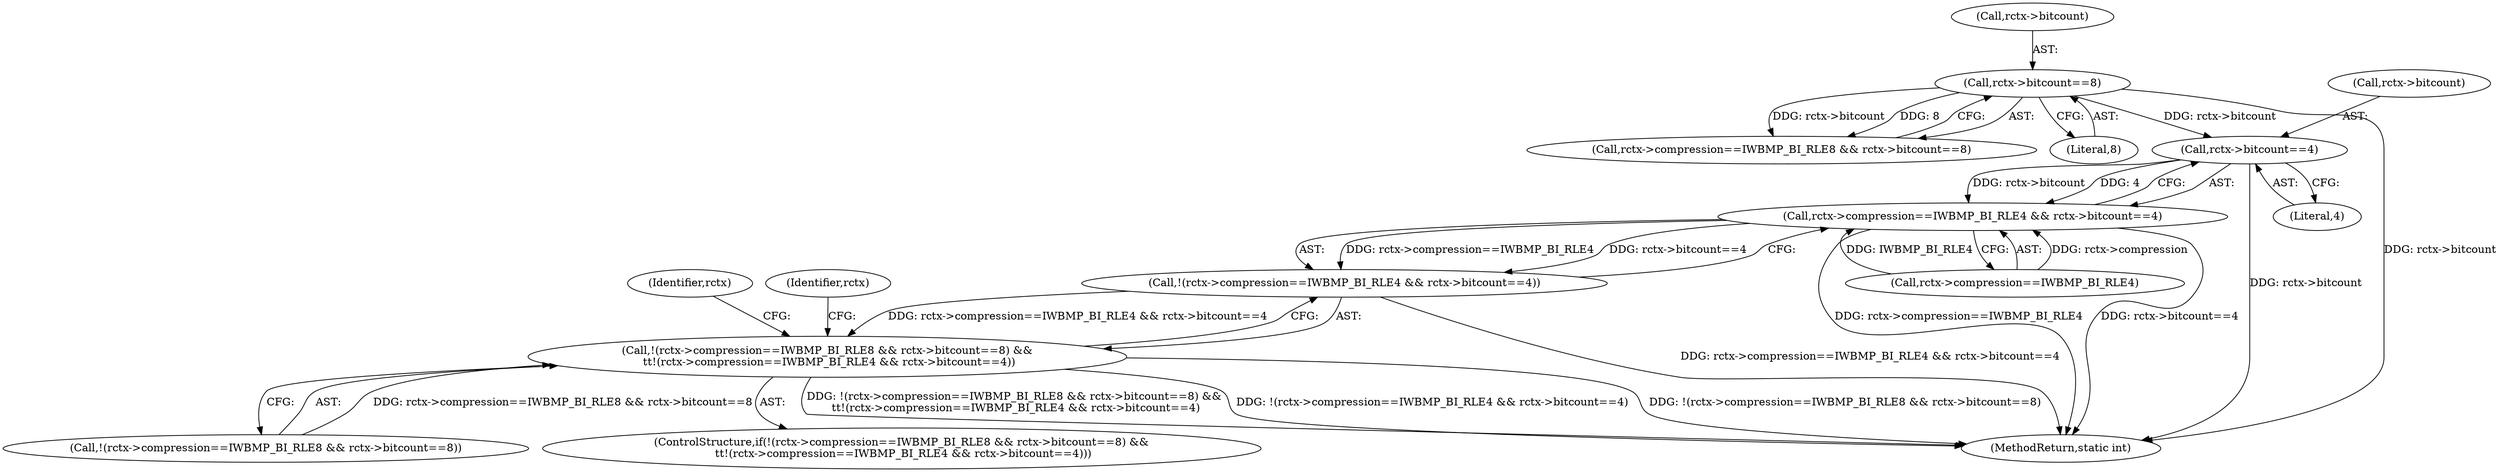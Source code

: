 digraph "0_imageworsener_a4f247707f08e322f0b41e82c3e06e224240a654@pointer" {
"1000128" [label="(Call,rctx->bitcount==4)"];
"1000116" [label="(Call,rctx->bitcount==8)"];
"1000122" [label="(Call,rctx->compression==IWBMP_BI_RLE4 && rctx->bitcount==4)"];
"1000121" [label="(Call,!(rctx->compression==IWBMP_BI_RLE4 && rctx->bitcount==4))"];
"1000108" [label="(Call,!(rctx->compression==IWBMP_BI_RLE8 && rctx->bitcount==8) &&\n \t\t!(rctx->compression==IWBMP_BI_RLE4 && rctx->bitcount==4))"];
"1000109" [label="(Call,!(rctx->compression==IWBMP_BI_RLE8 && rctx->bitcount==8))"];
"1000142" [label="(Identifier,rctx)"];
"1000117" [label="(Call,rctx->bitcount)"];
"1000110" [label="(Call,rctx->compression==IWBMP_BI_RLE8 && rctx->bitcount==8)"];
"1000129" [label="(Call,rctx->bitcount)"];
"1000107" [label="(ControlStructure,if(!(rctx->compression==IWBMP_BI_RLE8 && rctx->bitcount==8) &&\n \t\t!(rctx->compression==IWBMP_BI_RLE4 && rctx->bitcount==4)))"];
"1000132" [label="(Literal,4)"];
"1000120" [label="(Literal,8)"];
"1000121" [label="(Call,!(rctx->compression==IWBMP_BI_RLE4 && rctx->bitcount==4))"];
"1000128" [label="(Call,rctx->bitcount==4)"];
"1000123" [label="(Call,rctx->compression==IWBMP_BI_RLE4)"];
"1000136" [label="(Identifier,rctx)"];
"1000108" [label="(Call,!(rctx->compression==IWBMP_BI_RLE8 && rctx->bitcount==8) &&\n \t\t!(rctx->compression==IWBMP_BI_RLE4 && rctx->bitcount==4))"];
"1000116" [label="(Call,rctx->bitcount==8)"];
"1000228" [label="(MethodReturn,static int)"];
"1000122" [label="(Call,rctx->compression==IWBMP_BI_RLE4 && rctx->bitcount==4)"];
"1000128" -> "1000122"  [label="AST: "];
"1000128" -> "1000132"  [label="CFG: "];
"1000129" -> "1000128"  [label="AST: "];
"1000132" -> "1000128"  [label="AST: "];
"1000122" -> "1000128"  [label="CFG: "];
"1000128" -> "1000228"  [label="DDG: rctx->bitcount"];
"1000128" -> "1000122"  [label="DDG: rctx->bitcount"];
"1000128" -> "1000122"  [label="DDG: 4"];
"1000116" -> "1000128"  [label="DDG: rctx->bitcount"];
"1000116" -> "1000110"  [label="AST: "];
"1000116" -> "1000120"  [label="CFG: "];
"1000117" -> "1000116"  [label="AST: "];
"1000120" -> "1000116"  [label="AST: "];
"1000110" -> "1000116"  [label="CFG: "];
"1000116" -> "1000228"  [label="DDG: rctx->bitcount"];
"1000116" -> "1000110"  [label="DDG: rctx->bitcount"];
"1000116" -> "1000110"  [label="DDG: 8"];
"1000122" -> "1000121"  [label="AST: "];
"1000122" -> "1000123"  [label="CFG: "];
"1000123" -> "1000122"  [label="AST: "];
"1000121" -> "1000122"  [label="CFG: "];
"1000122" -> "1000228"  [label="DDG: rctx->compression==IWBMP_BI_RLE4"];
"1000122" -> "1000228"  [label="DDG: rctx->bitcount==4"];
"1000122" -> "1000121"  [label="DDG: rctx->compression==IWBMP_BI_RLE4"];
"1000122" -> "1000121"  [label="DDG: rctx->bitcount==4"];
"1000123" -> "1000122"  [label="DDG: rctx->compression"];
"1000123" -> "1000122"  [label="DDG: IWBMP_BI_RLE4"];
"1000121" -> "1000108"  [label="AST: "];
"1000108" -> "1000121"  [label="CFG: "];
"1000121" -> "1000228"  [label="DDG: rctx->compression==IWBMP_BI_RLE4 && rctx->bitcount==4"];
"1000121" -> "1000108"  [label="DDG: rctx->compression==IWBMP_BI_RLE4 && rctx->bitcount==4"];
"1000108" -> "1000107"  [label="AST: "];
"1000108" -> "1000109"  [label="CFG: "];
"1000109" -> "1000108"  [label="AST: "];
"1000136" -> "1000108"  [label="CFG: "];
"1000142" -> "1000108"  [label="CFG: "];
"1000108" -> "1000228"  [label="DDG: !(rctx->compression==IWBMP_BI_RLE8 && rctx->bitcount==8)"];
"1000108" -> "1000228"  [label="DDG: !(rctx->compression==IWBMP_BI_RLE8 && rctx->bitcount==8) &&\n \t\t!(rctx->compression==IWBMP_BI_RLE4 && rctx->bitcount==4)"];
"1000108" -> "1000228"  [label="DDG: !(rctx->compression==IWBMP_BI_RLE4 && rctx->bitcount==4)"];
"1000109" -> "1000108"  [label="DDG: rctx->compression==IWBMP_BI_RLE8 && rctx->bitcount==8"];
}
